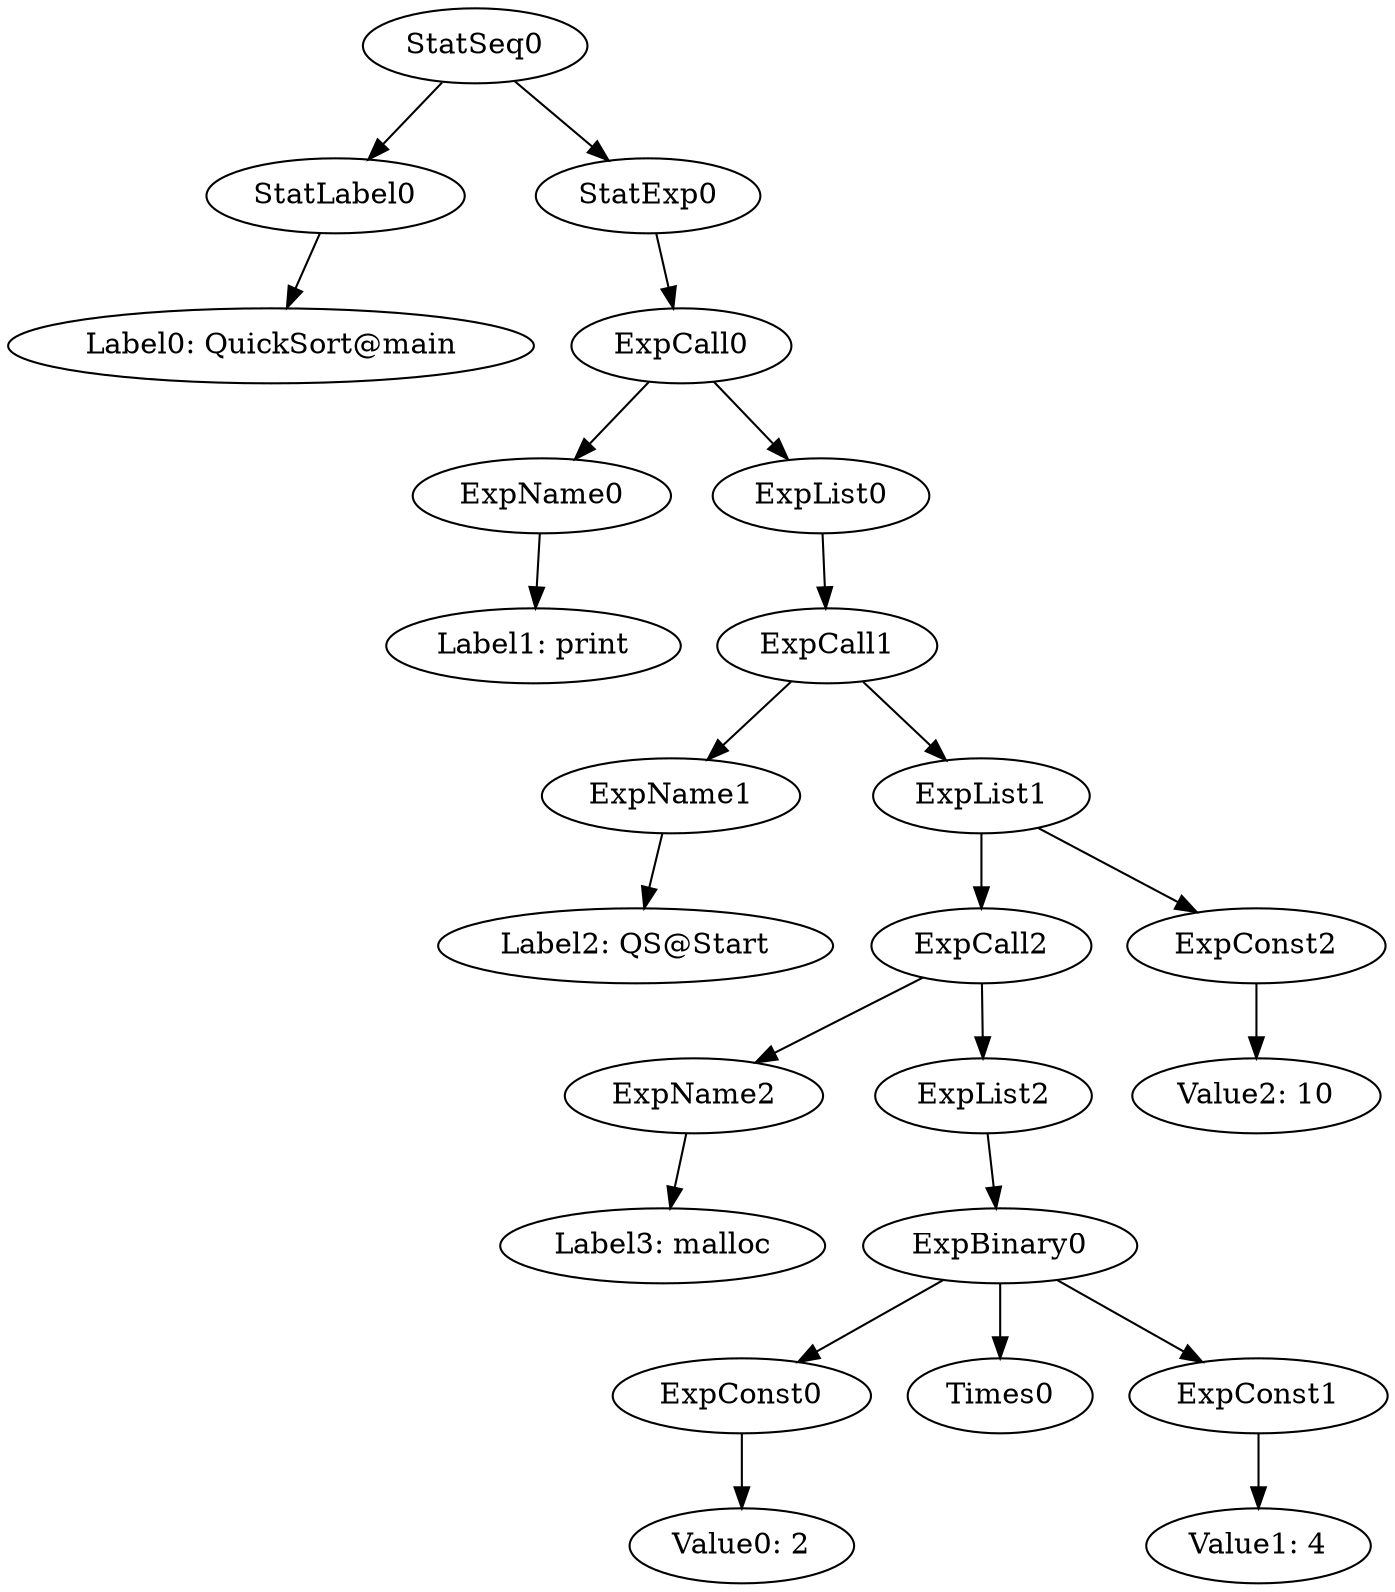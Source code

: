 digraph {
	ordering = out;
	ExpConst2 -> "Value2: 10";
	StatExp0 -> ExpCall0;
	ExpList2 -> ExpBinary0;
	ExpName0 -> "Label1: print";
	StatSeq0 -> StatLabel0;
	StatSeq0 -> StatExp0;
	ExpCall2 -> ExpName2;
	ExpCall2 -> ExpList2;
	ExpCall0 -> ExpName0;
	ExpCall0 -> ExpList0;
	StatLabel0 -> "Label0: QuickSort@main";
	ExpConst0 -> "Value0: 2";
	ExpList1 -> ExpCall2;
	ExpList1 -> ExpConst2;
	ExpConst1 -> "Value1: 4";
	ExpName1 -> "Label2: QS@Start";
	ExpList0 -> ExpCall1;
	ExpCall1 -> ExpName1;
	ExpCall1 -> ExpList1;
	ExpBinary0 -> ExpConst0;
	ExpBinary0 -> Times0;
	ExpBinary0 -> ExpConst1;
	ExpName2 -> "Label3: malloc";
}

